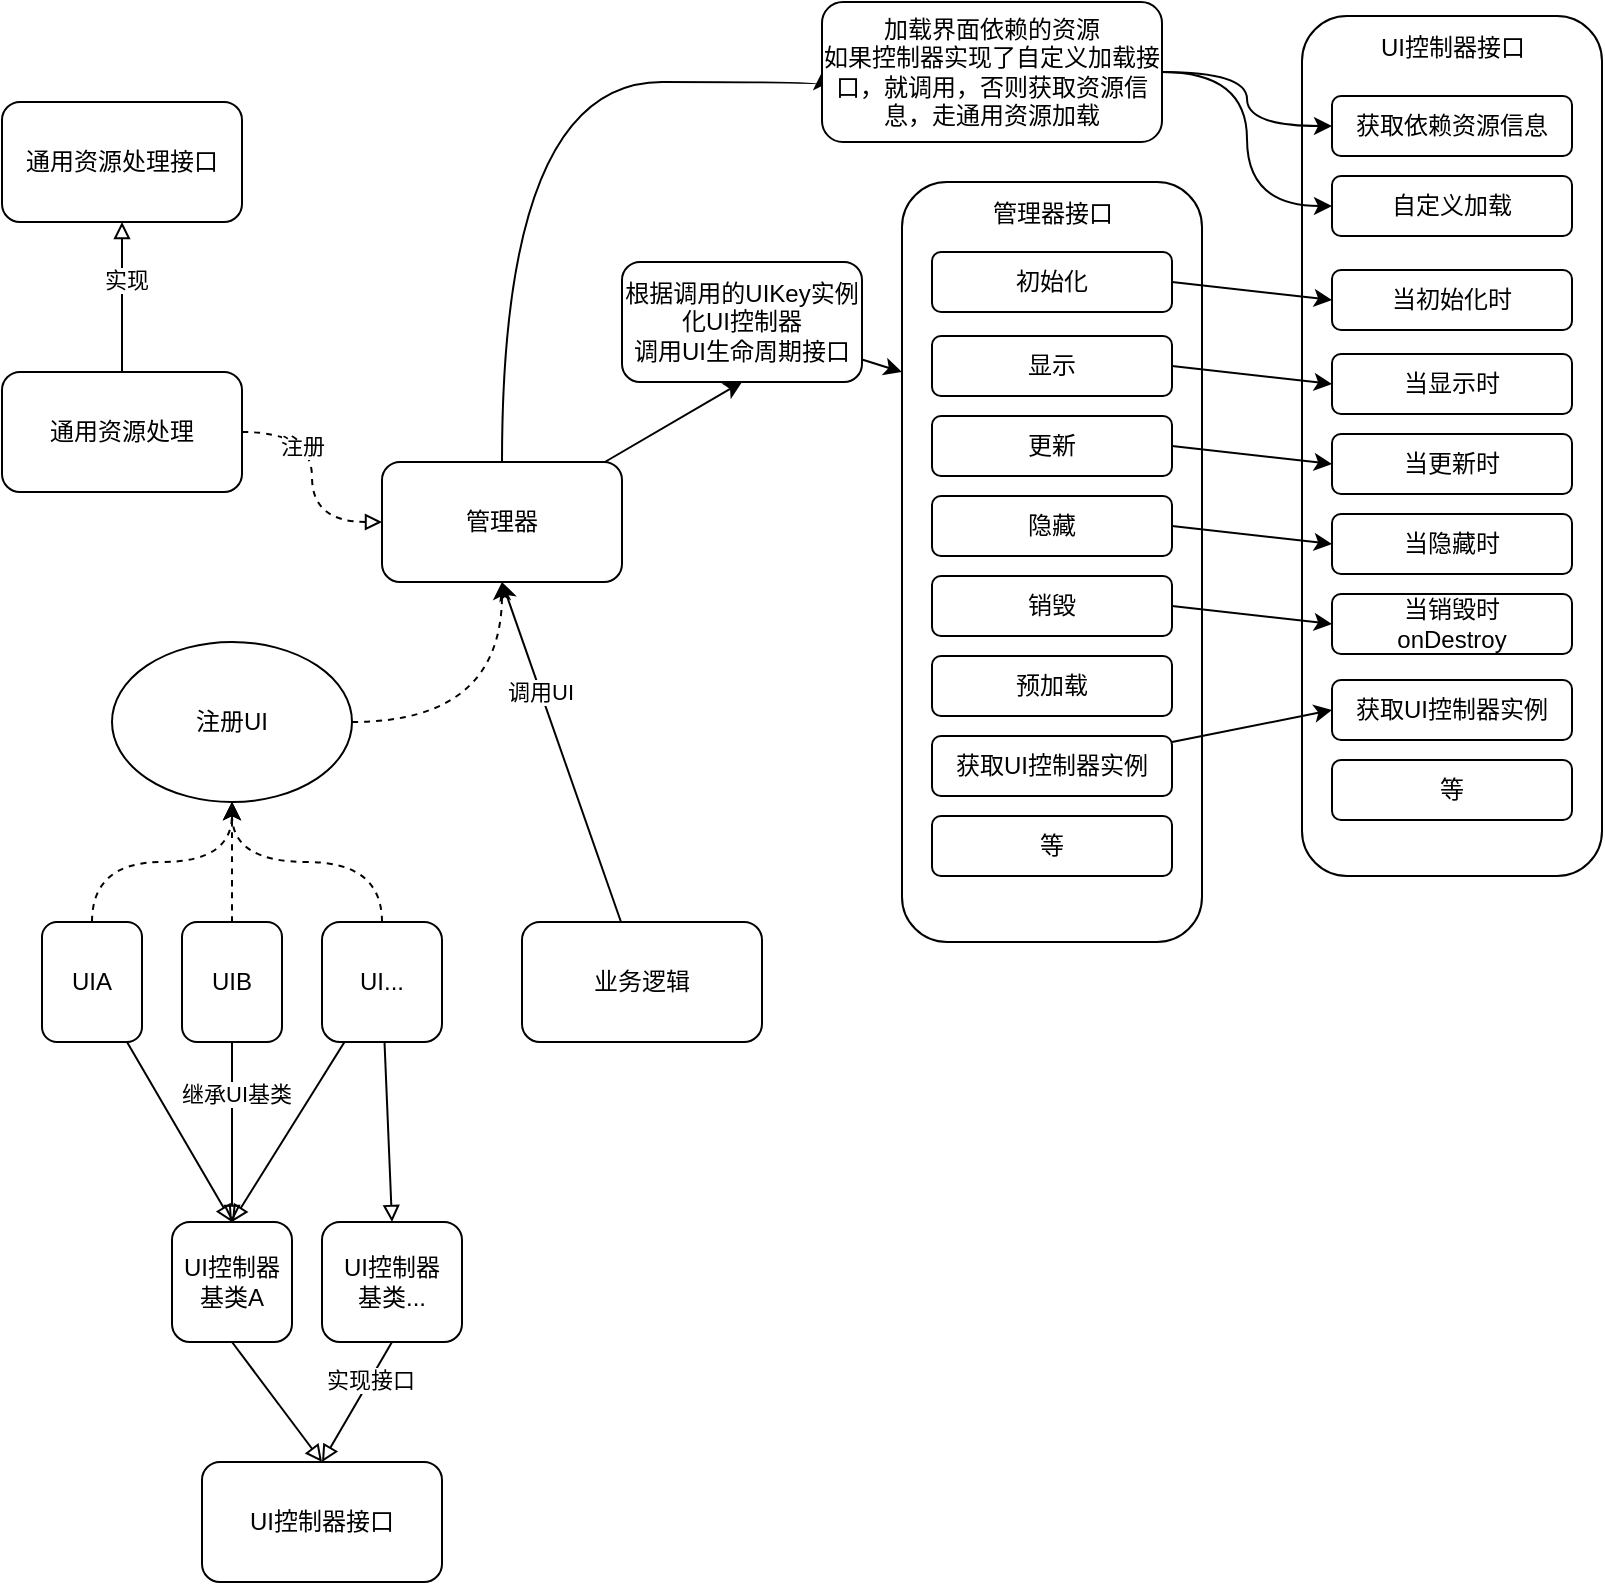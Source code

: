 <mxfile version="13.10.4" type="device"><diagram id="AJRetVATN2hFm0ti29cV" name="第 1 页"><mxGraphModel dx="1763" dy="1009" grid="1" gridSize="10" guides="1" tooltips="1" connect="1" arrows="1" fold="1" page="1" pageScale="1" pageWidth="1169" pageHeight="827" math="0" shadow="0"><root><mxCell id="0"/><mxCell id="1" parent="0"/><mxCell id="jB6iSfikghy5Eb4n6GKn-38" value="" style="rounded=1;whiteSpace=wrap;html=1;" vertex="1" parent="1"><mxGeometry x="480" y="110" width="150" height="380" as="geometry"/></mxCell><mxCell id="jB6iSfikghy5Eb4n6GKn-72" value="" style="group" vertex="1" connectable="0" parent="1"><mxGeometry x="680" y="27" width="150" height="430" as="geometry"/></mxCell><mxCell id="jB6iSfikghy5Eb4n6GKn-47" value="" style="rounded=1;whiteSpace=wrap;html=1;" vertex="1" parent="jB6iSfikghy5Eb4n6GKn-72"><mxGeometry width="150" height="430" as="geometry"/></mxCell><mxCell id="jB6iSfikghy5Eb4n6GKn-48" value="当显示时" style="rounded=1;whiteSpace=wrap;html=1;" vertex="1" parent="jB6iSfikghy5Eb4n6GKn-72"><mxGeometry x="15" y="169" width="120" height="30" as="geometry"/></mxCell><mxCell id="jB6iSfikghy5Eb4n6GKn-49" value="UI控制器接口" style="text;html=1;align=center;verticalAlign=middle;resizable=0;points=[];autosize=1;" vertex="1" parent="jB6iSfikghy5Eb4n6GKn-72"><mxGeometry x="30" y="6" width="90" height="20" as="geometry"/></mxCell><mxCell id="jB6iSfikghy5Eb4n6GKn-50" value="当更新时" style="rounded=1;whiteSpace=wrap;html=1;" vertex="1" parent="jB6iSfikghy5Eb4n6GKn-72"><mxGeometry x="15" y="209" width="120" height="30" as="geometry"/></mxCell><mxCell id="jB6iSfikghy5Eb4n6GKn-51" value="当隐藏时" style="rounded=1;whiteSpace=wrap;html=1;" vertex="1" parent="jB6iSfikghy5Eb4n6GKn-72"><mxGeometry x="15" y="249" width="120" height="30" as="geometry"/></mxCell><mxCell id="jB6iSfikghy5Eb4n6GKn-52" value="当销毁时&lt;br&gt;onDestroy" style="rounded=1;whiteSpace=wrap;html=1;" vertex="1" parent="jB6iSfikghy5Eb4n6GKn-72"><mxGeometry x="15" y="289" width="120" height="30" as="geometry"/></mxCell><mxCell id="jB6iSfikghy5Eb4n6GKn-53" value="当初始化时" style="rounded=1;whiteSpace=wrap;html=1;" vertex="1" parent="jB6iSfikghy5Eb4n6GKn-72"><mxGeometry x="15" y="127" width="120" height="30" as="geometry"/></mxCell><mxCell id="jB6iSfikghy5Eb4n6GKn-54" value="获取UI控制器实例" style="rounded=1;whiteSpace=wrap;html=1;" vertex="1" parent="jB6iSfikghy5Eb4n6GKn-72"><mxGeometry x="15" y="332" width="120" height="30" as="geometry"/></mxCell><mxCell id="jB6iSfikghy5Eb4n6GKn-55" value="等" style="rounded=1;whiteSpace=wrap;html=1;" vertex="1" parent="jB6iSfikghy5Eb4n6GKn-72"><mxGeometry x="15" y="372" width="120" height="30" as="geometry"/></mxCell><mxCell id="jB6iSfikghy5Eb4n6GKn-66" value="获取依赖资源信息" style="rounded=1;whiteSpace=wrap;html=1;" vertex="1" parent="jB6iSfikghy5Eb4n6GKn-72"><mxGeometry x="15" y="40" width="120" height="30" as="geometry"/></mxCell><mxCell id="jB6iSfikghy5Eb4n6GKn-70" value="自定义加载" style="rounded=1;whiteSpace=wrap;html=1;" vertex="1" parent="jB6iSfikghy5Eb4n6GKn-72"><mxGeometry x="15" y="80" width="120" height="30" as="geometry"/></mxCell><mxCell id="jB6iSfikghy5Eb4n6GKn-35" style="edgeStyle=none;rounded=0;orthogonalLoop=1;jettySize=auto;html=1;entryX=0.5;entryY=1;entryDx=0;entryDy=0;endArrow=classic;endFill=1;" edge="1" parent="1" source="jB6iSfikghy5Eb4n6GKn-1" target="jB6iSfikghy5Eb4n6GKn-34"><mxGeometry relative="1" as="geometry"/></mxCell><mxCell id="jB6iSfikghy5Eb4n6GKn-68" style="edgeStyle=orthogonalEdgeStyle;rounded=0;orthogonalLoop=1;jettySize=auto;html=1;entryX=0;entryY=0.5;entryDx=0;entryDy=0;endArrow=classic;endFill=1;curved=1;" edge="1" parent="1" source="jB6iSfikghy5Eb4n6GKn-1" target="jB6iSfikghy5Eb4n6GKn-67"><mxGeometry relative="1" as="geometry"><Array as="points"><mxPoint x="280" y="60"/></Array></mxGeometry></mxCell><mxCell id="jB6iSfikghy5Eb4n6GKn-1" value="管理器" style="rounded=1;whiteSpace=wrap;html=1;" vertex="1" parent="1"><mxGeometry x="220" y="250" width="120" height="60" as="geometry"/></mxCell><mxCell id="jB6iSfikghy5Eb4n6GKn-13" style="edgeStyle=orthogonalEdgeStyle;rounded=0;orthogonalLoop=1;jettySize=auto;html=1;entryX=0.5;entryY=1;entryDx=0;entryDy=0;curved=1;dashed=1;exitX=0.5;exitY=0;exitDx=0;exitDy=0;" edge="1" parent="1" source="jB6iSfikghy5Eb4n6GKn-9" target="jB6iSfikghy5Eb4n6GKn-17"><mxGeometry relative="1" as="geometry"/></mxCell><mxCell id="jB6iSfikghy5Eb4n6GKn-32" style="edgeStyle=none;rounded=0;orthogonalLoop=1;jettySize=auto;html=1;entryX=0.5;entryY=0;entryDx=0;entryDy=0;endArrow=block;endFill=0;" edge="1" parent="1" source="jB6iSfikghy5Eb4n6GKn-9" target="jB6iSfikghy5Eb4n6GKn-27"><mxGeometry relative="1" as="geometry"/></mxCell><mxCell id="jB6iSfikghy5Eb4n6GKn-9" value="UIA" style="rounded=1;whiteSpace=wrap;html=1;" vertex="1" parent="1"><mxGeometry x="50" y="480" width="50" height="60" as="geometry"/></mxCell><mxCell id="jB6iSfikghy5Eb4n6GKn-14" style="edgeStyle=orthogonalEdgeStyle;rounded=0;orthogonalLoop=1;jettySize=auto;html=1;curved=1;dashed=1;entryX=0.5;entryY=1;entryDx=0;entryDy=0;" edge="1" parent="1" source="jB6iSfikghy5Eb4n6GKn-10" target="jB6iSfikghy5Eb4n6GKn-17"><mxGeometry relative="1" as="geometry"><mxPoint x="170" y="400" as="targetPoint"/></mxGeometry></mxCell><mxCell id="jB6iSfikghy5Eb4n6GKn-24" style="edgeStyle=none;rounded=0;orthogonalLoop=1;jettySize=auto;html=1;entryX=0.5;entryY=0;entryDx=0;entryDy=0;endArrow=block;endFill=0;exitX=0.5;exitY=1;exitDx=0;exitDy=0;" edge="1" parent="1" source="jB6iSfikghy5Eb4n6GKn-28" target="jB6iSfikghy5Eb4n6GKn-22"><mxGeometry relative="1" as="geometry"/></mxCell><mxCell id="jB6iSfikghy5Eb4n6GKn-26" value="实现接口" style="edgeLabel;html=1;align=center;verticalAlign=middle;resizable=0;points=[];" vertex="1" connectable="0" parent="jB6iSfikghy5Eb4n6GKn-24"><mxGeometry x="-0.371" relative="1" as="geometry"><mxPoint as="offset"/></mxGeometry></mxCell><mxCell id="jB6iSfikghy5Eb4n6GKn-31" style="edgeStyle=none;rounded=0;orthogonalLoop=1;jettySize=auto;html=1;entryX=0.5;entryY=0;entryDx=0;entryDy=0;endArrow=block;endFill=0;" edge="1" parent="1" source="jB6iSfikghy5Eb4n6GKn-10" target="jB6iSfikghy5Eb4n6GKn-27"><mxGeometry relative="1" as="geometry"/></mxCell><mxCell id="jB6iSfikghy5Eb4n6GKn-33" value="继承UI基类" style="edgeLabel;html=1;align=center;verticalAlign=middle;resizable=0;points=[];" vertex="1" connectable="0" parent="jB6iSfikghy5Eb4n6GKn-31"><mxGeometry x="-0.422" y="2" relative="1" as="geometry"><mxPoint as="offset"/></mxGeometry></mxCell><mxCell id="jB6iSfikghy5Eb4n6GKn-10" value="UIB" style="rounded=1;whiteSpace=wrap;html=1;" vertex="1" parent="1"><mxGeometry x="120" y="480" width="50" height="60" as="geometry"/></mxCell><mxCell id="jB6iSfikghy5Eb4n6GKn-16" style="edgeStyle=orthogonalEdgeStyle;curved=1;rounded=0;orthogonalLoop=1;jettySize=auto;html=1;dashed=1;entryX=0.5;entryY=1;entryDx=0;entryDy=0;" edge="1" parent="1" source="jB6iSfikghy5Eb4n6GKn-12" target="jB6iSfikghy5Eb4n6GKn-17"><mxGeometry relative="1" as="geometry"/></mxCell><mxCell id="jB6iSfikghy5Eb4n6GKn-25" style="edgeStyle=none;rounded=0;orthogonalLoop=1;jettySize=auto;html=1;entryX=0.5;entryY=0;entryDx=0;entryDy=0;endArrow=block;endFill=0;exitX=0.5;exitY=1;exitDx=0;exitDy=0;" edge="1" parent="1" source="jB6iSfikghy5Eb4n6GKn-27" target="jB6iSfikghy5Eb4n6GKn-22"><mxGeometry relative="1" as="geometry"/></mxCell><mxCell id="jB6iSfikghy5Eb4n6GKn-29" style="edgeStyle=none;rounded=0;orthogonalLoop=1;jettySize=auto;html=1;entryX=0.5;entryY=0;entryDx=0;entryDy=0;endArrow=block;endFill=0;" edge="1" parent="1" source="jB6iSfikghy5Eb4n6GKn-12" target="jB6iSfikghy5Eb4n6GKn-28"><mxGeometry relative="1" as="geometry"/></mxCell><mxCell id="jB6iSfikghy5Eb4n6GKn-30" style="edgeStyle=none;rounded=0;orthogonalLoop=1;jettySize=auto;html=1;entryX=0.5;entryY=0;entryDx=0;entryDy=0;endArrow=block;endFill=0;" edge="1" parent="1" source="jB6iSfikghy5Eb4n6GKn-12" target="jB6iSfikghy5Eb4n6GKn-27"><mxGeometry relative="1" as="geometry"/></mxCell><mxCell id="jB6iSfikghy5Eb4n6GKn-12" value="UI..." style="rounded=1;whiteSpace=wrap;html=1;" vertex="1" parent="1"><mxGeometry x="190" y="480" width="60" height="60" as="geometry"/></mxCell><mxCell id="jB6iSfikghy5Eb4n6GKn-18" style="edgeStyle=orthogonalEdgeStyle;curved=1;rounded=0;orthogonalLoop=1;jettySize=auto;html=1;entryX=0.5;entryY=1;entryDx=0;entryDy=0;dashed=1;" edge="1" parent="1" source="jB6iSfikghy5Eb4n6GKn-17" target="jB6iSfikghy5Eb4n6GKn-1"><mxGeometry relative="1" as="geometry"/></mxCell><mxCell id="jB6iSfikghy5Eb4n6GKn-17" value="注册UI" style="ellipse;whiteSpace=wrap;html=1;" vertex="1" parent="1"><mxGeometry x="85" y="340" width="120" height="80" as="geometry"/></mxCell><mxCell id="jB6iSfikghy5Eb4n6GKn-20" style="rounded=0;orthogonalLoop=1;jettySize=auto;html=1;entryX=0.5;entryY=1;entryDx=0;entryDy=0;" edge="1" parent="1" source="jB6iSfikghy5Eb4n6GKn-19" target="jB6iSfikghy5Eb4n6GKn-1"><mxGeometry relative="1" as="geometry"/></mxCell><mxCell id="jB6iSfikghy5Eb4n6GKn-21" value="调用UI" style="edgeLabel;html=1;align=center;verticalAlign=middle;resizable=0;points=[];" vertex="1" connectable="0" parent="jB6iSfikghy5Eb4n6GKn-20"><mxGeometry x="0.354" relative="1" as="geometry"><mxPoint as="offset"/></mxGeometry></mxCell><mxCell id="jB6iSfikghy5Eb4n6GKn-19" value="业务逻辑" style="rounded=1;whiteSpace=wrap;html=1;" vertex="1" parent="1"><mxGeometry x="290" y="480" width="120" height="60" as="geometry"/></mxCell><mxCell id="jB6iSfikghy5Eb4n6GKn-22" value="UI控制器接口" style="rounded=1;whiteSpace=wrap;html=1;" vertex="1" parent="1"><mxGeometry x="130" y="750" width="120" height="60" as="geometry"/></mxCell><mxCell id="jB6iSfikghy5Eb4n6GKn-27" value="UI控制器基类A" style="rounded=1;whiteSpace=wrap;html=1;" vertex="1" parent="1"><mxGeometry x="115" y="630" width="60" height="60" as="geometry"/></mxCell><mxCell id="jB6iSfikghy5Eb4n6GKn-28" value="UI控制器&lt;br&gt;基类..." style="rounded=1;whiteSpace=wrap;html=1;" vertex="1" parent="1"><mxGeometry x="190" y="630" width="70" height="60" as="geometry"/></mxCell><mxCell id="jB6iSfikghy5Eb4n6GKn-63" style="edgeStyle=none;rounded=0;orthogonalLoop=1;jettySize=auto;html=1;entryX=0;entryY=0.25;entryDx=0;entryDy=0;endArrow=classic;endFill=1;" edge="1" parent="1" source="jB6iSfikghy5Eb4n6GKn-34" target="jB6iSfikghy5Eb4n6GKn-38"><mxGeometry relative="1" as="geometry"/></mxCell><mxCell id="jB6iSfikghy5Eb4n6GKn-34" value="根据调用的UIKey实例化UI控制器&lt;br&gt;调用UI生命周期接口" style="rounded=1;whiteSpace=wrap;html=1;" vertex="1" parent="1"><mxGeometry x="340" y="150" width="120" height="60" as="geometry"/></mxCell><mxCell id="jB6iSfikghy5Eb4n6GKn-58" style="edgeStyle=none;rounded=0;orthogonalLoop=1;jettySize=auto;html=1;entryX=0;entryY=0.5;entryDx=0;entryDy=0;endArrow=classic;endFill=1;exitX=1;exitY=0.5;exitDx=0;exitDy=0;" edge="1" parent="1" source="jB6iSfikghy5Eb4n6GKn-36" target="jB6iSfikghy5Eb4n6GKn-48"><mxGeometry relative="1" as="geometry"/></mxCell><mxCell id="jB6iSfikghy5Eb4n6GKn-59" style="edgeStyle=none;rounded=0;orthogonalLoop=1;jettySize=auto;html=1;entryX=0;entryY=0.5;entryDx=0;entryDy=0;endArrow=classic;endFill=1;exitX=1;exitY=0.5;exitDx=0;exitDy=0;" edge="1" parent="1" source="jB6iSfikghy5Eb4n6GKn-39" target="jB6iSfikghy5Eb4n6GKn-50"><mxGeometry relative="1" as="geometry"/></mxCell><mxCell id="jB6iSfikghy5Eb4n6GKn-60" style="edgeStyle=none;rounded=0;orthogonalLoop=1;jettySize=auto;html=1;entryX=0;entryY=0.5;entryDx=0;entryDy=0;endArrow=classic;endFill=1;exitX=1;exitY=0.5;exitDx=0;exitDy=0;" edge="1" parent="1" source="jB6iSfikghy5Eb4n6GKn-40" target="jB6iSfikghy5Eb4n6GKn-51"><mxGeometry relative="1" as="geometry"/></mxCell><mxCell id="jB6iSfikghy5Eb4n6GKn-61" style="edgeStyle=none;rounded=0;orthogonalLoop=1;jettySize=auto;html=1;entryX=0;entryY=0.5;entryDx=0;entryDy=0;endArrow=classic;endFill=1;exitX=1;exitY=0.5;exitDx=0;exitDy=0;" edge="1" parent="1" source="jB6iSfikghy5Eb4n6GKn-41" target="jB6iSfikghy5Eb4n6GKn-52"><mxGeometry relative="1" as="geometry"/></mxCell><mxCell id="jB6iSfikghy5Eb4n6GKn-62" style="edgeStyle=none;rounded=0;orthogonalLoop=1;jettySize=auto;html=1;entryX=0;entryY=0.5;entryDx=0;entryDy=0;endArrow=classic;endFill=1;" edge="1" parent="1" source="jB6iSfikghy5Eb4n6GKn-43" target="jB6iSfikghy5Eb4n6GKn-54"><mxGeometry relative="1" as="geometry"/></mxCell><mxCell id="jB6iSfikghy5Eb4n6GKn-57" style="edgeStyle=none;rounded=0;orthogonalLoop=1;jettySize=auto;html=1;entryX=0;entryY=0.5;entryDx=0;entryDy=0;endArrow=classic;endFill=1;exitX=1;exitY=0.5;exitDx=0;exitDy=0;" edge="1" parent="1" source="jB6iSfikghy5Eb4n6GKn-56" target="jB6iSfikghy5Eb4n6GKn-53"><mxGeometry relative="1" as="geometry"/></mxCell><mxCell id="jB6iSfikghy5Eb4n6GKn-36" value="显示" style="rounded=1;whiteSpace=wrap;html=1;" vertex="1" parent="1"><mxGeometry x="495" y="187" width="120" height="30" as="geometry"/></mxCell><mxCell id="jB6iSfikghy5Eb4n6GKn-37" value="管理器接口" style="text;html=1;align=center;verticalAlign=middle;resizable=0;points=[];autosize=1;" vertex="1" parent="1"><mxGeometry x="515" y="116" width="80" height="20" as="geometry"/></mxCell><mxCell id="jB6iSfikghy5Eb4n6GKn-39" value="更新" style="rounded=1;whiteSpace=wrap;html=1;" vertex="1" parent="1"><mxGeometry x="495" y="227" width="120" height="30" as="geometry"/></mxCell><mxCell id="jB6iSfikghy5Eb4n6GKn-40" value="隐藏" style="rounded=1;whiteSpace=wrap;html=1;" vertex="1" parent="1"><mxGeometry x="495" y="267" width="120" height="30" as="geometry"/></mxCell><mxCell id="jB6iSfikghy5Eb4n6GKn-41" value="销毁" style="rounded=1;whiteSpace=wrap;html=1;" vertex="1" parent="1"><mxGeometry x="495" y="307" width="120" height="30" as="geometry"/></mxCell><mxCell id="jB6iSfikghy5Eb4n6GKn-42" value="预加载" style="rounded=1;whiteSpace=wrap;html=1;" vertex="1" parent="1"><mxGeometry x="495" y="347" width="120" height="30" as="geometry"/></mxCell><mxCell id="jB6iSfikghy5Eb4n6GKn-43" value="获取UI控制器实例" style="rounded=1;whiteSpace=wrap;html=1;" vertex="1" parent="1"><mxGeometry x="495" y="387" width="120" height="30" as="geometry"/></mxCell><mxCell id="jB6iSfikghy5Eb4n6GKn-44" value="等" style="rounded=1;whiteSpace=wrap;html=1;" vertex="1" parent="1"><mxGeometry x="495" y="427" width="120" height="30" as="geometry"/></mxCell><mxCell id="jB6iSfikghy5Eb4n6GKn-56" value="初始化" style="rounded=1;whiteSpace=wrap;html=1;" vertex="1" parent="1"><mxGeometry x="495" y="145" width="120" height="30" as="geometry"/></mxCell><mxCell id="jB6iSfikghy5Eb4n6GKn-69" style="edgeStyle=orthogonalEdgeStyle;curved=1;rounded=0;orthogonalLoop=1;jettySize=auto;html=1;entryX=0;entryY=0.5;entryDx=0;entryDy=0;endArrow=classic;endFill=1;" edge="1" parent="1" source="jB6iSfikghy5Eb4n6GKn-67" target="jB6iSfikghy5Eb4n6GKn-66"><mxGeometry relative="1" as="geometry"/></mxCell><mxCell id="jB6iSfikghy5Eb4n6GKn-71" style="edgeStyle=orthogonalEdgeStyle;curved=1;rounded=0;orthogonalLoop=1;jettySize=auto;html=1;entryX=0;entryY=0.5;entryDx=0;entryDy=0;endArrow=classic;endFill=1;" edge="1" parent="1" source="jB6iSfikghy5Eb4n6GKn-67" target="jB6iSfikghy5Eb4n6GKn-70"><mxGeometry relative="1" as="geometry"/></mxCell><mxCell id="jB6iSfikghy5Eb4n6GKn-67" value="加载界面依赖的资源&lt;br&gt;如果控制器实现了自定义加载接口，就调用，否则获取资源信息，走通用资源加载" style="rounded=1;whiteSpace=wrap;html=1;" vertex="1" parent="1"><mxGeometry x="440" y="20" width="170" height="70" as="geometry"/></mxCell><mxCell id="jB6iSfikghy5Eb4n6GKn-75" value="" style="edgeStyle=orthogonalEdgeStyle;curved=1;rounded=0;orthogonalLoop=1;jettySize=auto;html=1;endArrow=block;endFill=0;" edge="1" parent="1" source="jB6iSfikghy5Eb4n6GKn-73" target="jB6iSfikghy5Eb4n6GKn-74"><mxGeometry relative="1" as="geometry"/></mxCell><mxCell id="jB6iSfikghy5Eb4n6GKn-76" value="实现" style="edgeLabel;html=1;align=center;verticalAlign=middle;resizable=0;points=[];" vertex="1" connectable="0" parent="jB6iSfikghy5Eb4n6GKn-75"><mxGeometry x="0.239" y="-2" relative="1" as="geometry"><mxPoint as="offset"/></mxGeometry></mxCell><mxCell id="jB6iSfikghy5Eb4n6GKn-77" style="edgeStyle=orthogonalEdgeStyle;curved=1;rounded=0;orthogonalLoop=1;jettySize=auto;html=1;entryX=0;entryY=0.5;entryDx=0;entryDy=0;endArrow=block;endFill=0;dashed=1;" edge="1" parent="1" source="jB6iSfikghy5Eb4n6GKn-73" target="jB6iSfikghy5Eb4n6GKn-1"><mxGeometry relative="1" as="geometry"/></mxCell><mxCell id="jB6iSfikghy5Eb4n6GKn-78" value="注册" style="edgeLabel;html=1;align=center;verticalAlign=middle;resizable=0;points=[];" vertex="1" connectable="0" parent="jB6iSfikghy5Eb4n6GKn-77"><mxGeometry x="-0.282" y="-5" relative="1" as="geometry"><mxPoint as="offset"/></mxGeometry></mxCell><mxCell id="jB6iSfikghy5Eb4n6GKn-73" value="通用资源处理" style="rounded=1;whiteSpace=wrap;html=1;" vertex="1" parent="1"><mxGeometry x="30" y="205" width="120" height="60" as="geometry"/></mxCell><mxCell id="jB6iSfikghy5Eb4n6GKn-74" value="通用资源处理接口" style="rounded=1;whiteSpace=wrap;html=1;" vertex="1" parent="1"><mxGeometry x="30" y="70" width="120" height="60" as="geometry"/></mxCell></root></mxGraphModel></diagram></mxfile>